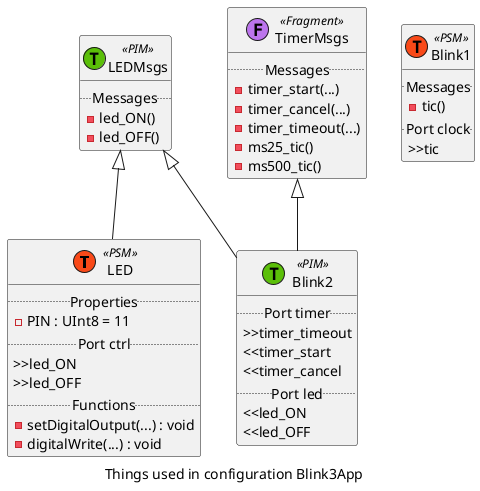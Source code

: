 @startuml
caption Things used in configuration Blink3App
class LED <<(T,#F94918)PSM>> {
..Properties..
-PIN : UInt8 = 11
..Port ctrl..
>>led_ON
>>led_OFF
..Functions..
-setDigitalOutput(...) : void
-digitalWrite(...) : void
}
class LEDMsgs <<(T,#5BBF09)PIM>> {
..Messages..
-led_ON()
-led_OFF()
}
class Blink1 <<(T,#F94918)PSM>> {
..Messages..
-tic()
..Port clock..
>>tic
}
class Blink2 <<(T,#5BBF09)PIM>> {
..Port timer..
>>timer_timeout
<<timer_start
<<timer_cancel
..Port led..
<<led_ON
<<led_OFF
}
class TimerMsgs <<(F,#BC74ED)Fragment>> {
..Messages..
-timer_start(...)
-timer_cancel(...)
-timer_timeout(...)
-ms25_tic()
-ms500_tic()
}
LEDMsgs <|-- LED
TimerMsgs <|-- Blink2
LEDMsgs <|-- Blink2
@enduml